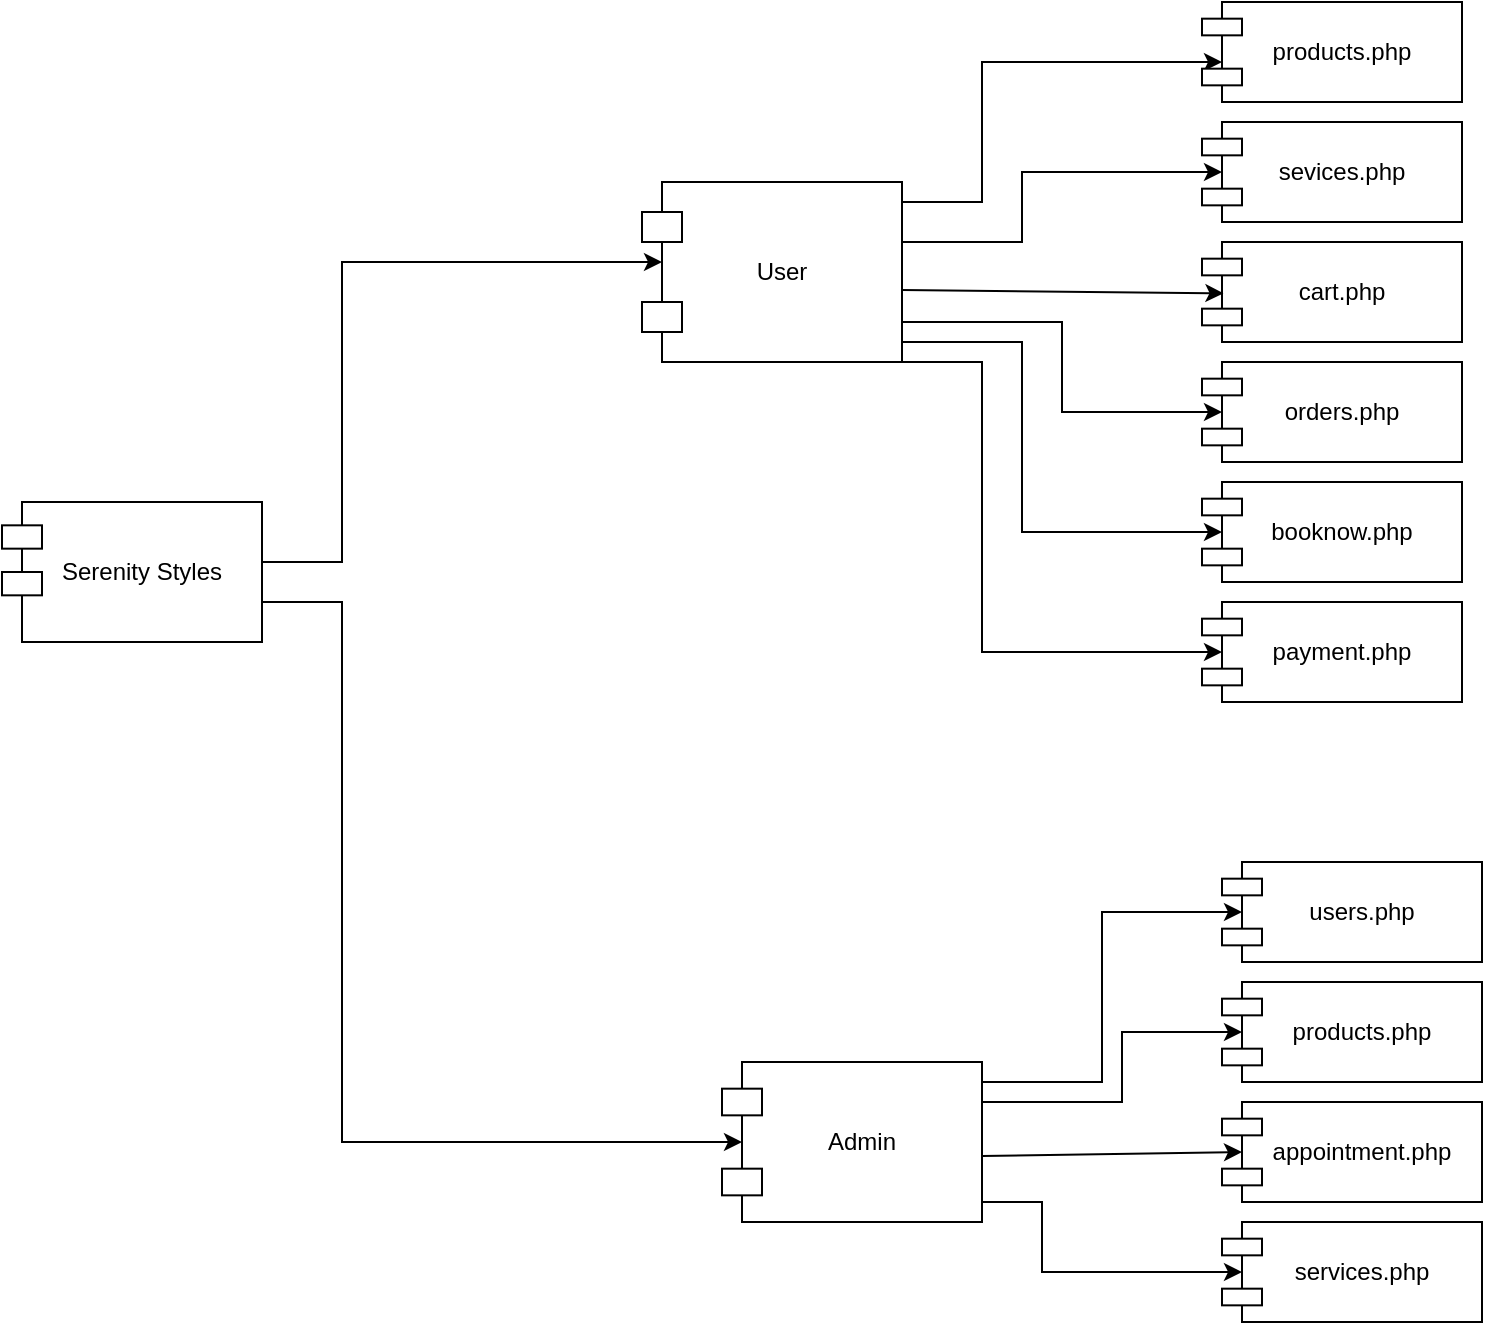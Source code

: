 <mxfile version="26.0.8">
  <diagram name="Page-1" id="y7orqEMJpoMpiXbzdtzQ">
    <mxGraphModel grid="1" page="1" gridSize="10" guides="1" tooltips="1" connect="1" arrows="1" fold="1" pageScale="1" pageWidth="850" pageHeight="1100" math="0" shadow="0">
      <root>
        <mxCell id="0" />
        <mxCell id="1" parent="0" />
        <mxCell id="Kn5c6uKsc-1rzqZwkJC5-6" value="" style="group" connectable="0" vertex="1" parent="1">
          <mxGeometry x="-850" y="320" width="130" height="70" as="geometry" />
        </mxCell>
        <mxCell id="Kn5c6uKsc-1rzqZwkJC5-1" value="Serenity Styles" style="rounded=0;whiteSpace=wrap;html=1;" vertex="1" parent="Kn5c6uKsc-1rzqZwkJC5-6">
          <mxGeometry x="10" width="120" height="70" as="geometry" />
        </mxCell>
        <mxCell id="Kn5c6uKsc-1rzqZwkJC5-2" value="" style="rounded=0;whiteSpace=wrap;html=1;" vertex="1" parent="Kn5c6uKsc-1rzqZwkJC5-6">
          <mxGeometry y="11.667" width="20" height="11.667" as="geometry" />
        </mxCell>
        <mxCell id="Kn5c6uKsc-1rzqZwkJC5-3" value="" style="rounded=0;whiteSpace=wrap;html=1;" vertex="1" parent="Kn5c6uKsc-1rzqZwkJC5-6">
          <mxGeometry y="35" width="20" height="11.667" as="geometry" />
        </mxCell>
        <mxCell id="Kn5c6uKsc-1rzqZwkJC5-7" value="" style="group" connectable="0" vertex="1" parent="1">
          <mxGeometry x="-530" y="160" width="130" height="90" as="geometry" />
        </mxCell>
        <mxCell id="Kn5c6uKsc-1rzqZwkJC5-8" value="User" style="rounded=0;whiteSpace=wrap;html=1;" vertex="1" parent="Kn5c6uKsc-1rzqZwkJC5-7">
          <mxGeometry x="10" width="120" height="90" as="geometry" />
        </mxCell>
        <mxCell id="Kn5c6uKsc-1rzqZwkJC5-9" value="" style="rounded=0;whiteSpace=wrap;html=1;" vertex="1" parent="Kn5c6uKsc-1rzqZwkJC5-7">
          <mxGeometry y="15" width="20" height="15" as="geometry" />
        </mxCell>
        <mxCell id="Kn5c6uKsc-1rzqZwkJC5-10" value="" style="rounded=0;whiteSpace=wrap;html=1;" vertex="1" parent="Kn5c6uKsc-1rzqZwkJC5-7">
          <mxGeometry y="60" width="20" height="15" as="geometry" />
        </mxCell>
        <mxCell id="Kn5c6uKsc-1rzqZwkJC5-21" value="" style="endArrow=classic;html=1;rounded=0;" edge="1" parent="1">
          <mxGeometry width="50" height="50" relative="1" as="geometry">
            <mxPoint x="-720" y="350" as="sourcePoint" />
            <mxPoint x="-520" y="200" as="targetPoint" />
            <Array as="points">
              <mxPoint x="-680" y="350" />
              <mxPoint x="-680" y="200" />
            </Array>
          </mxGeometry>
        </mxCell>
        <mxCell id="Kn5c6uKsc-1rzqZwkJC5-24" value="" style="endArrow=classic;html=1;rounded=0;entryX=0;entryY=0.5;entryDx=0;entryDy=0;" edge="1" parent="1" target="Kn5c6uKsc-1rzqZwkJC5-26">
          <mxGeometry width="50" height="50" relative="1" as="geometry">
            <mxPoint x="-720" y="370" as="sourcePoint" />
            <mxPoint x="-680" y="560.667" as="targetPoint" />
            <Array as="points">
              <mxPoint x="-680" y="370" />
              <mxPoint x="-680" y="640" />
            </Array>
          </mxGeometry>
        </mxCell>
        <mxCell id="Kn5c6uKsc-1rzqZwkJC5-25" value="" style="group" connectable="0" vertex="1" parent="1">
          <mxGeometry x="-490" y="600" width="130" height="80" as="geometry" />
        </mxCell>
        <mxCell id="Kn5c6uKsc-1rzqZwkJC5-26" value="Admin" style="rounded=0;whiteSpace=wrap;html=1;" vertex="1" parent="Kn5c6uKsc-1rzqZwkJC5-25">
          <mxGeometry x="10" width="120" height="80" as="geometry" />
        </mxCell>
        <mxCell id="Kn5c6uKsc-1rzqZwkJC5-27" value="" style="rounded=0;whiteSpace=wrap;html=1;" vertex="1" parent="Kn5c6uKsc-1rzqZwkJC5-25">
          <mxGeometry y="13.333" width="20" height="13.333" as="geometry" />
        </mxCell>
        <mxCell id="Kn5c6uKsc-1rzqZwkJC5-28" value="" style="rounded=0;whiteSpace=wrap;html=1;" vertex="1" parent="Kn5c6uKsc-1rzqZwkJC5-25">
          <mxGeometry y="53.333" width="20" height="13.333" as="geometry" />
        </mxCell>
        <mxCell id="Kn5c6uKsc-1rzqZwkJC5-29" value="" style="endArrow=classic;html=1;rounded=0;" edge="1" parent="1">
          <mxGeometry width="50" height="50" relative="1" as="geometry">
            <mxPoint x="-400" y="170" as="sourcePoint" />
            <mxPoint x="-240" y="100" as="targetPoint" />
            <Array as="points">
              <mxPoint x="-360" y="170" />
              <mxPoint x="-360" y="100" />
            </Array>
          </mxGeometry>
        </mxCell>
        <mxCell id="Kn5c6uKsc-1rzqZwkJC5-30" value="" style="group" connectable="0" vertex="1" parent="1">
          <mxGeometry x="-250" y="70" width="130" height="50" as="geometry" />
        </mxCell>
        <mxCell id="Kn5c6uKsc-1rzqZwkJC5-31" value="products.php" style="rounded=0;whiteSpace=wrap;html=1;" vertex="1" parent="Kn5c6uKsc-1rzqZwkJC5-30">
          <mxGeometry x="10" width="120" height="50" as="geometry" />
        </mxCell>
        <mxCell id="Kn5c6uKsc-1rzqZwkJC5-32" value="" style="rounded=0;whiteSpace=wrap;html=1;" vertex="1" parent="Kn5c6uKsc-1rzqZwkJC5-30">
          <mxGeometry y="8.333" width="20" height="8.333" as="geometry" />
        </mxCell>
        <mxCell id="Kn5c6uKsc-1rzqZwkJC5-33" value="" style="rounded=0;whiteSpace=wrap;html=1;" vertex="1" parent="Kn5c6uKsc-1rzqZwkJC5-30">
          <mxGeometry y="33.333" width="20" height="8.333" as="geometry" />
        </mxCell>
        <mxCell id="Kn5c6uKsc-1rzqZwkJC5-34" value="" style="group" connectable="0" vertex="1" parent="1">
          <mxGeometry x="-250" y="130" width="130" height="50" as="geometry" />
        </mxCell>
        <mxCell id="Kn5c6uKsc-1rzqZwkJC5-35" value="sevices.php" style="rounded=0;whiteSpace=wrap;html=1;" vertex="1" parent="Kn5c6uKsc-1rzqZwkJC5-34">
          <mxGeometry x="10" width="120" height="50" as="geometry" />
        </mxCell>
        <mxCell id="Kn5c6uKsc-1rzqZwkJC5-36" value="" style="rounded=0;whiteSpace=wrap;html=1;" vertex="1" parent="Kn5c6uKsc-1rzqZwkJC5-34">
          <mxGeometry y="8.333" width="20" height="8.333" as="geometry" />
        </mxCell>
        <mxCell id="Kn5c6uKsc-1rzqZwkJC5-37" value="" style="rounded=0;whiteSpace=wrap;html=1;" vertex="1" parent="Kn5c6uKsc-1rzqZwkJC5-34">
          <mxGeometry y="33.333" width="20" height="8.333" as="geometry" />
        </mxCell>
        <mxCell id="Kn5c6uKsc-1rzqZwkJC5-38" value="" style="group" connectable="0" vertex="1" parent="1">
          <mxGeometry x="-250" y="190" width="130" height="50" as="geometry" />
        </mxCell>
        <mxCell id="Kn5c6uKsc-1rzqZwkJC5-39" value="cart.php" style="rounded=0;whiteSpace=wrap;html=1;" vertex="1" parent="Kn5c6uKsc-1rzqZwkJC5-38">
          <mxGeometry x="10" width="120" height="50" as="geometry" />
        </mxCell>
        <mxCell id="Kn5c6uKsc-1rzqZwkJC5-40" value="" style="rounded=0;whiteSpace=wrap;html=1;" vertex="1" parent="Kn5c6uKsc-1rzqZwkJC5-38">
          <mxGeometry y="8.333" width="20" height="8.333" as="geometry" />
        </mxCell>
        <mxCell id="Kn5c6uKsc-1rzqZwkJC5-41" value="" style="rounded=0;whiteSpace=wrap;html=1;" vertex="1" parent="Kn5c6uKsc-1rzqZwkJC5-38">
          <mxGeometry y="33.333" width="20" height="8.333" as="geometry" />
        </mxCell>
        <mxCell id="Kn5c6uKsc-1rzqZwkJC5-42" value="" style="endArrow=classic;html=1;rounded=0;entryX=0;entryY=0.5;entryDx=0;entryDy=0;" edge="1" parent="1" target="Kn5c6uKsc-1rzqZwkJC5-35">
          <mxGeometry width="50" height="50" relative="1" as="geometry">
            <mxPoint x="-400" y="190" as="sourcePoint" />
            <mxPoint x="-230" y="160" as="targetPoint" />
            <Array as="points">
              <mxPoint x="-340" y="190" />
              <mxPoint x="-340" y="155" />
            </Array>
          </mxGeometry>
        </mxCell>
        <mxCell id="Kn5c6uKsc-1rzqZwkJC5-43" value="" style="endArrow=classic;html=1;rounded=0;exitX=0.994;exitY=0.905;exitDx=0;exitDy=0;exitPerimeter=0;" edge="1" parent="1">
          <mxGeometry width="50" height="50" relative="1" as="geometry">
            <mxPoint x="-400" y="214.0" as="sourcePoint" />
            <mxPoint x="-240" y="216" as="targetPoint" />
            <Array as="points">
              <mxPoint x="-239.28" y="215.65" />
            </Array>
          </mxGeometry>
        </mxCell>
        <mxCell id="Kn5c6uKsc-1rzqZwkJC5-44" value="" style="group" connectable="0" vertex="1" parent="1">
          <mxGeometry x="-250" y="250" width="130" height="50" as="geometry" />
        </mxCell>
        <mxCell id="Kn5c6uKsc-1rzqZwkJC5-45" value="orders.php" style="rounded=0;whiteSpace=wrap;html=1;" vertex="1" parent="Kn5c6uKsc-1rzqZwkJC5-44">
          <mxGeometry x="10" width="120" height="50" as="geometry" />
        </mxCell>
        <mxCell id="Kn5c6uKsc-1rzqZwkJC5-46" value="" style="rounded=0;whiteSpace=wrap;html=1;" vertex="1" parent="Kn5c6uKsc-1rzqZwkJC5-44">
          <mxGeometry y="8.333" width="20" height="8.333" as="geometry" />
        </mxCell>
        <mxCell id="Kn5c6uKsc-1rzqZwkJC5-47" value="" style="rounded=0;whiteSpace=wrap;html=1;" vertex="1" parent="Kn5c6uKsc-1rzqZwkJC5-44">
          <mxGeometry y="33.333" width="20" height="8.333" as="geometry" />
        </mxCell>
        <mxCell id="Kn5c6uKsc-1rzqZwkJC5-49" value="" style="group" connectable="0" vertex="1" parent="1">
          <mxGeometry x="-250" y="310" width="130" height="50" as="geometry" />
        </mxCell>
        <mxCell id="Kn5c6uKsc-1rzqZwkJC5-50" value="booknow.php" style="rounded=0;whiteSpace=wrap;html=1;" vertex="1" parent="Kn5c6uKsc-1rzqZwkJC5-49">
          <mxGeometry x="10" width="120" height="50" as="geometry" />
        </mxCell>
        <mxCell id="Kn5c6uKsc-1rzqZwkJC5-51" value="" style="rounded=0;whiteSpace=wrap;html=1;" vertex="1" parent="Kn5c6uKsc-1rzqZwkJC5-49">
          <mxGeometry y="8.333" width="20" height="8.333" as="geometry" />
        </mxCell>
        <mxCell id="Kn5c6uKsc-1rzqZwkJC5-52" value="" style="rounded=0;whiteSpace=wrap;html=1;" vertex="1" parent="Kn5c6uKsc-1rzqZwkJC5-49">
          <mxGeometry y="33.333" width="20" height="8.333" as="geometry" />
        </mxCell>
        <mxCell id="Kn5c6uKsc-1rzqZwkJC5-57" value="" style="group" connectable="0" vertex="1" parent="1">
          <mxGeometry x="-250" y="370" width="130" height="50" as="geometry" />
        </mxCell>
        <mxCell id="Kn5c6uKsc-1rzqZwkJC5-58" value="payment.php" style="rounded=0;whiteSpace=wrap;html=1;" vertex="1" parent="Kn5c6uKsc-1rzqZwkJC5-57">
          <mxGeometry x="10" width="120" height="50" as="geometry" />
        </mxCell>
        <mxCell id="Kn5c6uKsc-1rzqZwkJC5-59" value="" style="rounded=0;whiteSpace=wrap;html=1;" vertex="1" parent="Kn5c6uKsc-1rzqZwkJC5-57">
          <mxGeometry y="8.333" width="20" height="8.333" as="geometry" />
        </mxCell>
        <mxCell id="Kn5c6uKsc-1rzqZwkJC5-60" value="" style="rounded=0;whiteSpace=wrap;html=1;" vertex="1" parent="Kn5c6uKsc-1rzqZwkJC5-57">
          <mxGeometry y="33.333" width="20" height="8.333" as="geometry" />
        </mxCell>
        <mxCell id="Kn5c6uKsc-1rzqZwkJC5-61" value="" style="endArrow=classic;html=1;rounded=0;entryX=0;entryY=0.5;entryDx=0;entryDy=0;" edge="1" parent="1" target="Kn5c6uKsc-1rzqZwkJC5-45">
          <mxGeometry width="50" height="50" relative="1" as="geometry">
            <mxPoint x="-400" y="230" as="sourcePoint" />
            <mxPoint x="-300" y="230" as="targetPoint" />
            <Array as="points">
              <mxPoint x="-320" y="230" />
              <mxPoint x="-320" y="275" />
            </Array>
          </mxGeometry>
        </mxCell>
        <mxCell id="Kn5c6uKsc-1rzqZwkJC5-62" value="" style="endArrow=classic;html=1;rounded=0;entryX=0;entryY=0.5;entryDx=0;entryDy=0;" edge="1" parent="1" target="Kn5c6uKsc-1rzqZwkJC5-50">
          <mxGeometry width="50" height="50" relative="1" as="geometry">
            <mxPoint x="-400" y="240" as="sourcePoint" />
            <mxPoint x="-320" y="330" as="targetPoint" />
            <Array as="points">
              <mxPoint x="-340" y="240" />
              <mxPoint x="-340" y="335" />
            </Array>
          </mxGeometry>
        </mxCell>
        <mxCell id="Kn5c6uKsc-1rzqZwkJC5-64" value="" style="endArrow=classic;html=1;rounded=0;entryX=0;entryY=0.5;entryDx=0;entryDy=0;exitX=1;exitY=1;exitDx=0;exitDy=0;" edge="1" parent="1" source="Kn5c6uKsc-1rzqZwkJC5-8">
          <mxGeometry width="50" height="50" relative="1" as="geometry">
            <mxPoint x="-400" y="300" as="sourcePoint" />
            <mxPoint x="-240" y="395" as="targetPoint" />
            <Array as="points">
              <mxPoint x="-360" y="250" />
              <mxPoint x="-360" y="395" />
            </Array>
          </mxGeometry>
        </mxCell>
        <mxCell id="Kn5c6uKsc-1rzqZwkJC5-65" value="" style="endArrow=classic;html=1;rounded=0;entryX=0;entryY=0.5;entryDx=0;entryDy=0;" edge="1" parent="1" target="Kn5c6uKsc-1rzqZwkJC5-67">
          <mxGeometry width="50" height="50" relative="1" as="geometry">
            <mxPoint x="-360" y="610" as="sourcePoint" />
            <mxPoint x="-230" y="530" as="targetPoint" />
            <Array as="points">
              <mxPoint x="-300" y="610" />
              <mxPoint x="-300" y="525" />
            </Array>
          </mxGeometry>
        </mxCell>
        <mxCell id="Kn5c6uKsc-1rzqZwkJC5-66" value="" style="group" connectable="0" vertex="1" parent="1">
          <mxGeometry x="-240" y="500" width="130" height="50" as="geometry" />
        </mxCell>
        <mxCell id="Kn5c6uKsc-1rzqZwkJC5-67" value="users.php" style="rounded=0;whiteSpace=wrap;html=1;" vertex="1" parent="Kn5c6uKsc-1rzqZwkJC5-66">
          <mxGeometry x="10" width="120" height="50" as="geometry" />
        </mxCell>
        <mxCell id="Kn5c6uKsc-1rzqZwkJC5-68" value="" style="rounded=0;whiteSpace=wrap;html=1;" vertex="1" parent="Kn5c6uKsc-1rzqZwkJC5-66">
          <mxGeometry y="8.333" width="20" height="8.333" as="geometry" />
        </mxCell>
        <mxCell id="Kn5c6uKsc-1rzqZwkJC5-69" value="" style="rounded=0;whiteSpace=wrap;html=1;" vertex="1" parent="Kn5c6uKsc-1rzqZwkJC5-66">
          <mxGeometry y="33.333" width="20" height="8.333" as="geometry" />
        </mxCell>
        <mxCell id="Kn5c6uKsc-1rzqZwkJC5-70" value="" style="group" connectable="0" vertex="1" parent="1">
          <mxGeometry x="-240" y="560" width="130" height="50" as="geometry" />
        </mxCell>
        <mxCell id="Kn5c6uKsc-1rzqZwkJC5-71" value="products.php" style="rounded=0;whiteSpace=wrap;html=1;" vertex="1" parent="Kn5c6uKsc-1rzqZwkJC5-70">
          <mxGeometry x="10" width="120" height="50" as="geometry" />
        </mxCell>
        <mxCell id="Kn5c6uKsc-1rzqZwkJC5-72" value="" style="rounded=0;whiteSpace=wrap;html=1;" vertex="1" parent="Kn5c6uKsc-1rzqZwkJC5-70">
          <mxGeometry y="8.333" width="20" height="8.333" as="geometry" />
        </mxCell>
        <mxCell id="Kn5c6uKsc-1rzqZwkJC5-73" value="" style="rounded=0;whiteSpace=wrap;html=1;" vertex="1" parent="Kn5c6uKsc-1rzqZwkJC5-70">
          <mxGeometry y="33.333" width="20" height="8.333" as="geometry" />
        </mxCell>
        <mxCell id="Kn5c6uKsc-1rzqZwkJC5-75" value="" style="group" connectable="0" vertex="1" parent="1">
          <mxGeometry x="-240" y="620" width="130" height="50" as="geometry" />
        </mxCell>
        <mxCell id="Kn5c6uKsc-1rzqZwkJC5-76" value="appointment.php" style="rounded=0;whiteSpace=wrap;html=1;" vertex="1" parent="Kn5c6uKsc-1rzqZwkJC5-75">
          <mxGeometry x="10" width="120" height="50" as="geometry" />
        </mxCell>
        <mxCell id="Kn5c6uKsc-1rzqZwkJC5-77" value="" style="rounded=0;whiteSpace=wrap;html=1;" vertex="1" parent="Kn5c6uKsc-1rzqZwkJC5-75">
          <mxGeometry y="8.333" width="20" height="8.333" as="geometry" />
        </mxCell>
        <mxCell id="Kn5c6uKsc-1rzqZwkJC5-78" value="" style="rounded=0;whiteSpace=wrap;html=1;" vertex="1" parent="Kn5c6uKsc-1rzqZwkJC5-75">
          <mxGeometry y="33.333" width="20" height="8.333" as="geometry" />
        </mxCell>
        <mxCell id="Kn5c6uKsc-1rzqZwkJC5-79" value="" style="group" connectable="0" vertex="1" parent="1">
          <mxGeometry x="-240" y="680" width="130" height="50" as="geometry" />
        </mxCell>
        <mxCell id="Kn5c6uKsc-1rzqZwkJC5-80" value="services.php" style="rounded=0;whiteSpace=wrap;html=1;" vertex="1" parent="Kn5c6uKsc-1rzqZwkJC5-79">
          <mxGeometry x="10" width="120" height="50" as="geometry" />
        </mxCell>
        <mxCell id="Kn5c6uKsc-1rzqZwkJC5-81" value="" style="rounded=0;whiteSpace=wrap;html=1;" vertex="1" parent="Kn5c6uKsc-1rzqZwkJC5-79">
          <mxGeometry y="8.333" width="20" height="8.333" as="geometry" />
        </mxCell>
        <mxCell id="Kn5c6uKsc-1rzqZwkJC5-82" value="" style="rounded=0;whiteSpace=wrap;html=1;" vertex="1" parent="Kn5c6uKsc-1rzqZwkJC5-79">
          <mxGeometry y="33.333" width="20" height="8.333" as="geometry" />
        </mxCell>
        <mxCell id="Kn5c6uKsc-1rzqZwkJC5-83" value="" style="endArrow=classic;html=1;rounded=0;entryX=0;entryY=0.5;entryDx=0;entryDy=0;exitX=1;exitY=0.25;exitDx=0;exitDy=0;exitPerimeter=0;" edge="1" parent="1" source="Kn5c6uKsc-1rzqZwkJC5-26" target="Kn5c6uKsc-1rzqZwkJC5-71">
          <mxGeometry width="50" height="50" relative="1" as="geometry">
            <mxPoint x="-350" y="620" as="sourcePoint" />
            <mxPoint x="-220" y="535" as="targetPoint" />
            <Array as="points">
              <mxPoint x="-290" y="620" />
              <mxPoint x="-290" y="585" />
            </Array>
          </mxGeometry>
        </mxCell>
        <mxCell id="Kn5c6uKsc-1rzqZwkJC5-85" value="" style="endArrow=classic;html=1;rounded=0;entryX=0;entryY=0.5;entryDx=0;entryDy=0;" edge="1" parent="1" target="Kn5c6uKsc-1rzqZwkJC5-76">
          <mxGeometry width="50" height="50" relative="1" as="geometry">
            <mxPoint x="-360" y="647" as="sourcePoint" />
            <mxPoint x="-230" y="657.36" as="targetPoint" />
            <Array as="points" />
          </mxGeometry>
        </mxCell>
        <mxCell id="Kn5c6uKsc-1rzqZwkJC5-87" value="" style="endArrow=classic;html=1;rounded=0;entryX=0;entryY=0.5;entryDx=0;entryDy=0;" edge="1" parent="1" target="Kn5c6uKsc-1rzqZwkJC5-80">
          <mxGeometry width="50" height="50" relative="1" as="geometry">
            <mxPoint x="-360" y="670" as="sourcePoint" />
            <mxPoint x="-300" y="720" as="targetPoint" />
            <Array as="points">
              <mxPoint x="-330" y="670" />
              <mxPoint x="-330" y="705" />
            </Array>
          </mxGeometry>
        </mxCell>
      </root>
    </mxGraphModel>
  </diagram>
</mxfile>
